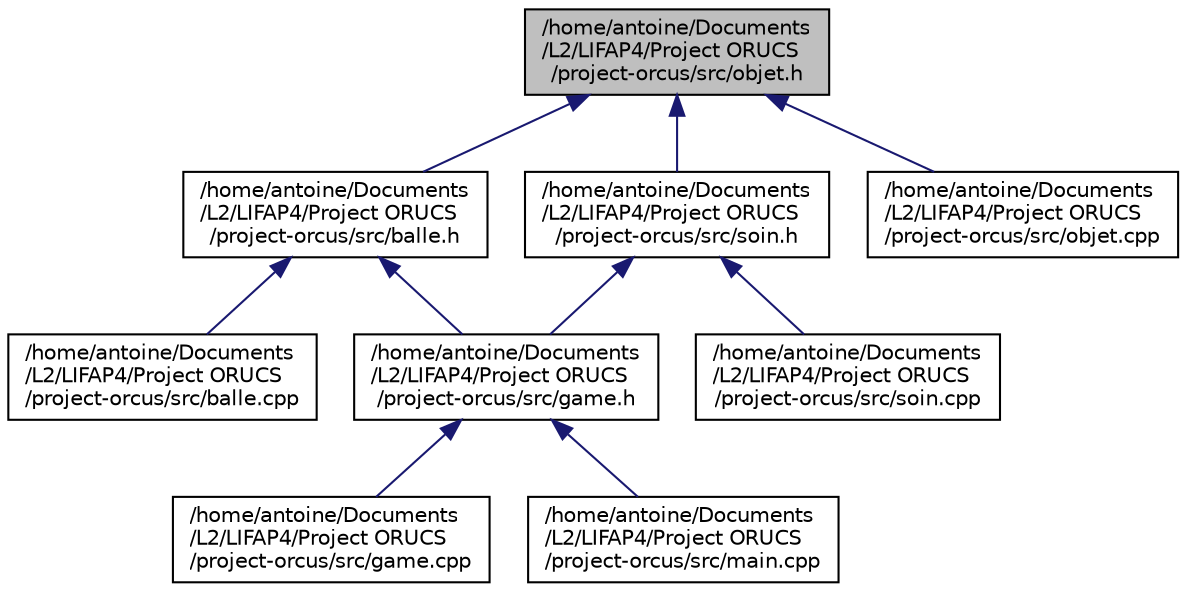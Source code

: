 digraph "/home/antoine/Documents/L2/LIFAP4/Project ORUCS/project-orcus/src/objet.h"
{
  edge [fontname="Helvetica",fontsize="10",labelfontname="Helvetica",labelfontsize="10"];
  node [fontname="Helvetica",fontsize="10",shape=record];
  Node14 [label="/home/antoine/Documents\l/L2/LIFAP4/Project ORUCS\l/project-orcus/src/objet.h",height=0.2,width=0.4,color="black", fillcolor="grey75", style="filled", fontcolor="black"];
  Node14 -> Node15 [dir="back",color="midnightblue",fontsize="10",style="solid",fontname="Helvetica"];
  Node15 [label="/home/antoine/Documents\l/L2/LIFAP4/Project ORUCS\l/project-orcus/src/balle.h",height=0.2,width=0.4,color="black", fillcolor="white", style="filled",URL="$balle_8h.html"];
  Node15 -> Node16 [dir="back",color="midnightblue",fontsize="10",style="solid",fontname="Helvetica"];
  Node16 [label="/home/antoine/Documents\l/L2/LIFAP4/Project ORUCS\l/project-orcus/src/balle.cpp",height=0.2,width=0.4,color="black", fillcolor="white", style="filled",URL="$balle_8cpp.html"];
  Node15 -> Node17 [dir="back",color="midnightblue",fontsize="10",style="solid",fontname="Helvetica"];
  Node17 [label="/home/antoine/Documents\l/L2/LIFAP4/Project ORUCS\l/project-orcus/src/game.h",height=0.2,width=0.4,color="black", fillcolor="white", style="filled",URL="$game_8h.html"];
  Node17 -> Node18 [dir="back",color="midnightblue",fontsize="10",style="solid",fontname="Helvetica"];
  Node18 [label="/home/antoine/Documents\l/L2/LIFAP4/Project ORUCS\l/project-orcus/src/game.cpp",height=0.2,width=0.4,color="black", fillcolor="white", style="filled",URL="$game_8cpp.html"];
  Node17 -> Node19 [dir="back",color="midnightblue",fontsize="10",style="solid",fontname="Helvetica"];
  Node19 [label="/home/antoine/Documents\l/L2/LIFAP4/Project ORUCS\l/project-orcus/src/main.cpp",height=0.2,width=0.4,color="black", fillcolor="white", style="filled",URL="$main_8cpp.html"];
  Node14 -> Node20 [dir="back",color="midnightblue",fontsize="10",style="solid",fontname="Helvetica"];
  Node20 [label="/home/antoine/Documents\l/L2/LIFAP4/Project ORUCS\l/project-orcus/src/soin.h",height=0.2,width=0.4,color="black", fillcolor="white", style="filled",URL="$soin_8h.html"];
  Node20 -> Node17 [dir="back",color="midnightblue",fontsize="10",style="solid",fontname="Helvetica"];
  Node20 -> Node21 [dir="back",color="midnightblue",fontsize="10",style="solid",fontname="Helvetica"];
  Node21 [label="/home/antoine/Documents\l/L2/LIFAP4/Project ORUCS\l/project-orcus/src/soin.cpp",height=0.2,width=0.4,color="black", fillcolor="white", style="filled",URL="$soin_8cpp.html"];
  Node14 -> Node22 [dir="back",color="midnightblue",fontsize="10",style="solid",fontname="Helvetica"];
  Node22 [label="/home/antoine/Documents\l/L2/LIFAP4/Project ORUCS\l/project-orcus/src/objet.cpp",height=0.2,width=0.4,color="black", fillcolor="white", style="filled",URL="$objet_8cpp.html"];
}
